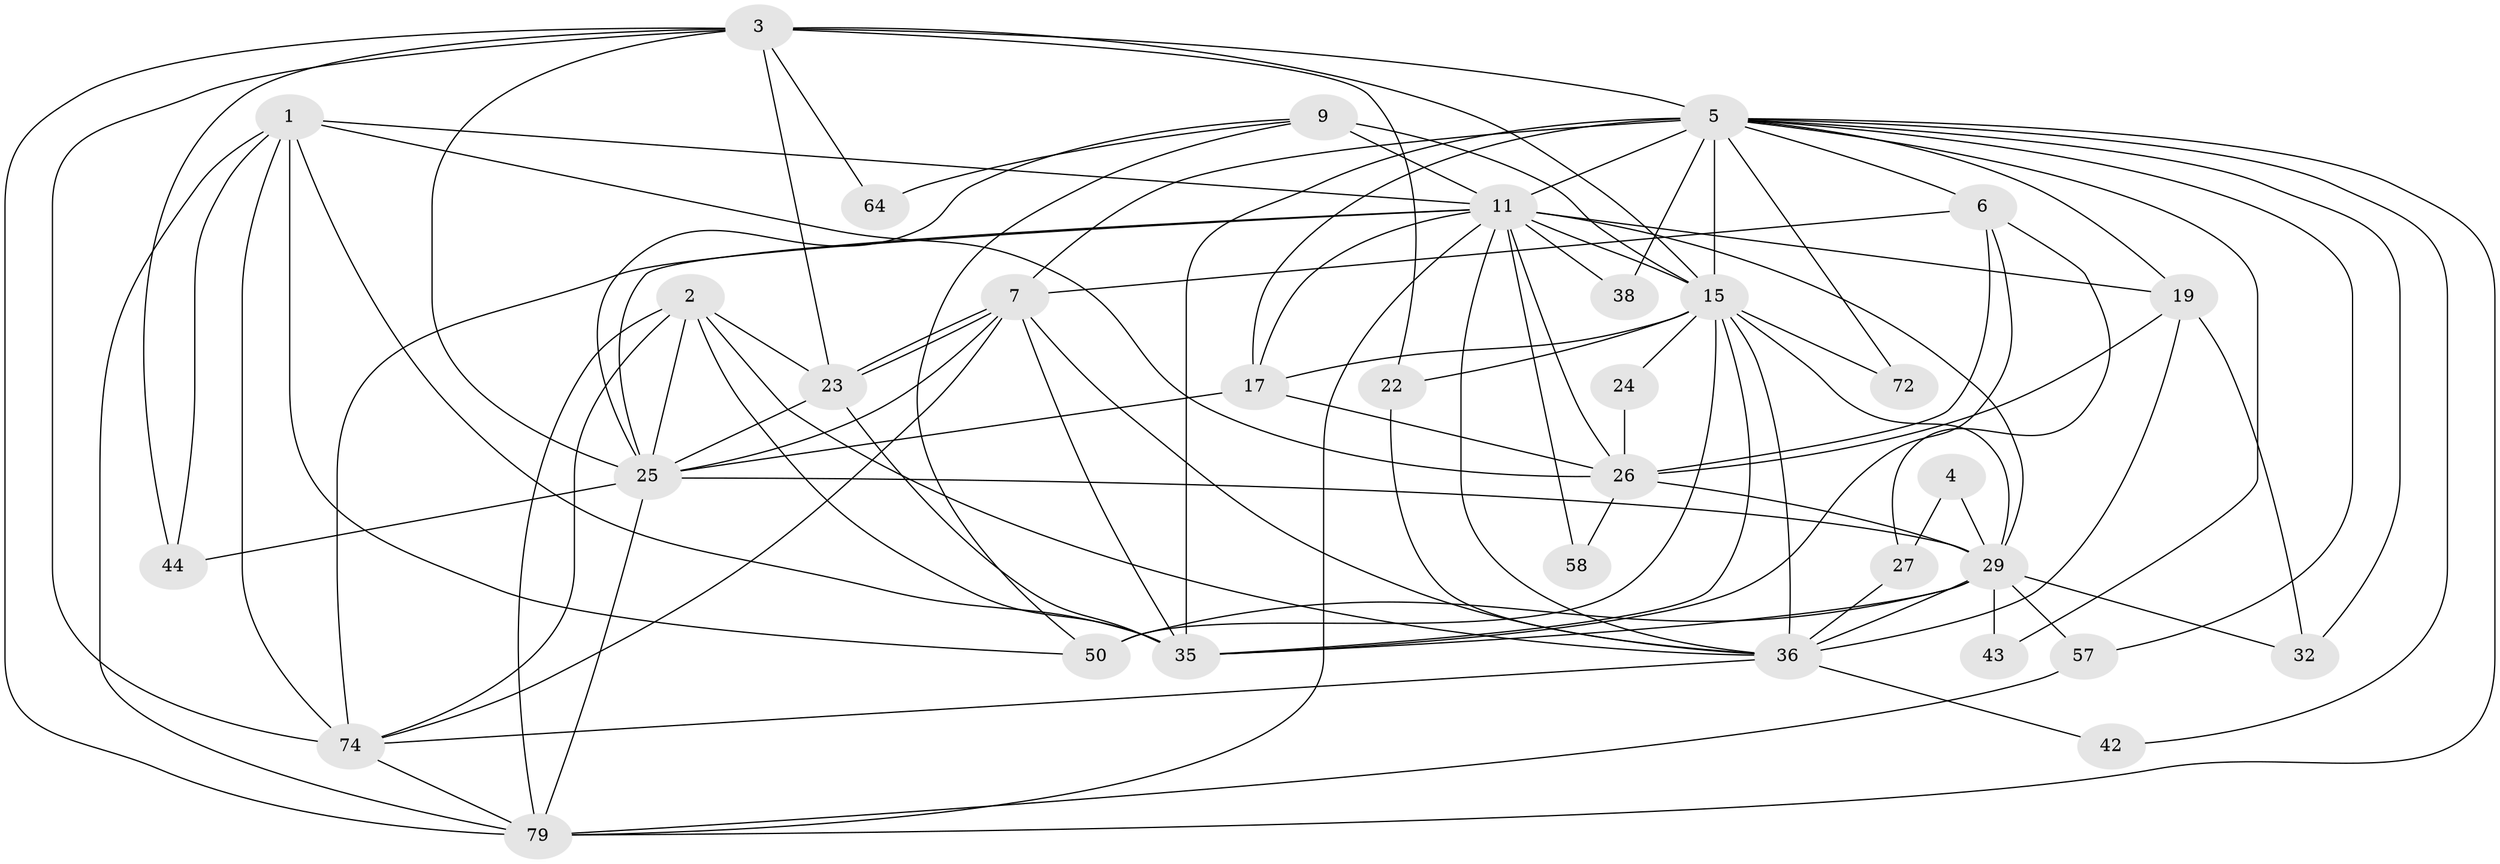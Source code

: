 // original degree distribution, {3: 0.25301204819277107, 2: 0.18072289156626506, 5: 0.18072289156626506, 4: 0.2289156626506024, 6: 0.08433734939759036, 7: 0.024096385542168676, 8: 0.04819277108433735}
// Generated by graph-tools (version 1.1) at 2025/18/03/04/25 18:18:47]
// undirected, 33 vertices, 97 edges
graph export_dot {
graph [start="1"]
  node [color=gray90,style=filled];
  1 [super="+39+8"];
  2 [super="+10"];
  3 [super="+13"];
  4 [super="+53"];
  5 [super="+83+12+31"];
  6 [super="+20+34"];
  7 [super="+46+59"];
  9 [super="+14"];
  11 [super="+54+18+40"];
  15 [super="+16+71"];
  17 [super="+49"];
  19 [super="+76"];
  22 [super="+28"];
  23 [super="+67"];
  24;
  25 [super="+41"];
  26 [super="+80+65"];
  27;
  29 [super="+77+30"];
  32;
  35 [super="+60"];
  36 [super="+37"];
  38;
  42;
  43;
  44;
  50;
  57;
  58;
  64;
  72;
  74 [super="+75"];
  79;
  1 -- 44;
  1 -- 79;
  1 -- 50;
  1 -- 26;
  1 -- 74;
  1 -- 35;
  1 -- 11;
  2 -- 35;
  2 -- 25;
  2 -- 79;
  2 -- 74;
  2 -- 23;
  2 -- 36;
  3 -- 25;
  3 -- 64;
  3 -- 5;
  3 -- 74;
  3 -- 44;
  3 -- 79;
  3 -- 15;
  3 -- 22;
  3 -- 23;
  4 -- 29 [weight=2];
  4 -- 27;
  5 -- 35;
  5 -- 43;
  5 -- 17;
  5 -- 15 [weight=4];
  5 -- 6 [weight=2];
  5 -- 7;
  5 -- 42;
  5 -- 32;
  5 -- 38;
  5 -- 72;
  5 -- 11 [weight=3];
  5 -- 79;
  5 -- 19;
  5 -- 57;
  6 -- 27;
  6 -- 26 [weight=2];
  6 -- 35;
  6 -- 7;
  7 -- 23;
  7 -- 23;
  7 -- 74;
  7 -- 36;
  7 -- 25;
  7 -- 35;
  9 -- 50;
  9 -- 64;
  9 -- 15 [weight=3];
  9 -- 25;
  9 -- 11;
  11 -- 36 [weight=2];
  11 -- 74;
  11 -- 79;
  11 -- 26;
  11 -- 19 [weight=2];
  11 -- 25 [weight=2];
  11 -- 38;
  11 -- 15;
  11 -- 17 [weight=2];
  11 -- 58;
  11 -- 29 [weight=2];
  15 -- 35;
  15 -- 36 [weight=2];
  15 -- 17;
  15 -- 22;
  15 -- 24;
  15 -- 29;
  15 -- 72;
  15 -- 50;
  17 -- 26;
  17 -- 25;
  19 -- 26;
  19 -- 32;
  19 -- 36;
  22 -- 36;
  23 -- 25;
  23 -- 35;
  24 -- 26;
  25 -- 44;
  25 -- 79;
  25 -- 29;
  26 -- 58;
  26 -- 29;
  27 -- 36;
  29 -- 50 [weight=2];
  29 -- 43;
  29 -- 57;
  29 -- 32;
  29 -- 35;
  29 -- 36 [weight=2];
  36 -- 42;
  36 -- 74;
  57 -- 79;
  74 -- 79;
}
